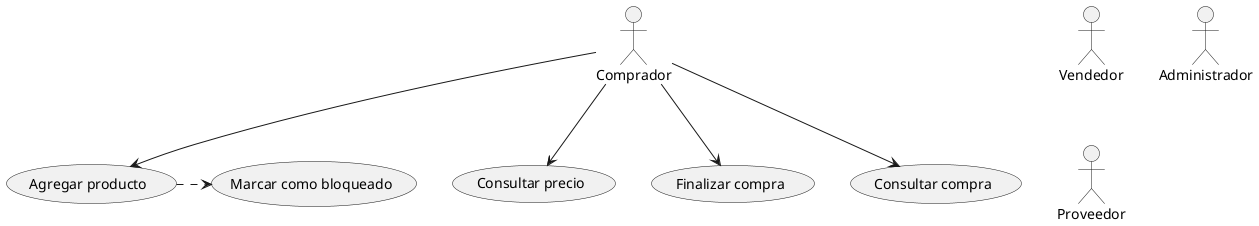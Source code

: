 @startuml

"Comprador" as comprador
"Vendedor" as vendedor
"Administrador" as administrador
"Proveedor" as proveedor

comprador --> (Agregar producto)
(Agregar producto).>(Marcar como bloqueado)
comprador --> (Consultar precio)
comprador --> (Finalizar compra)
comprador --> (Consultar compra)
@enduml